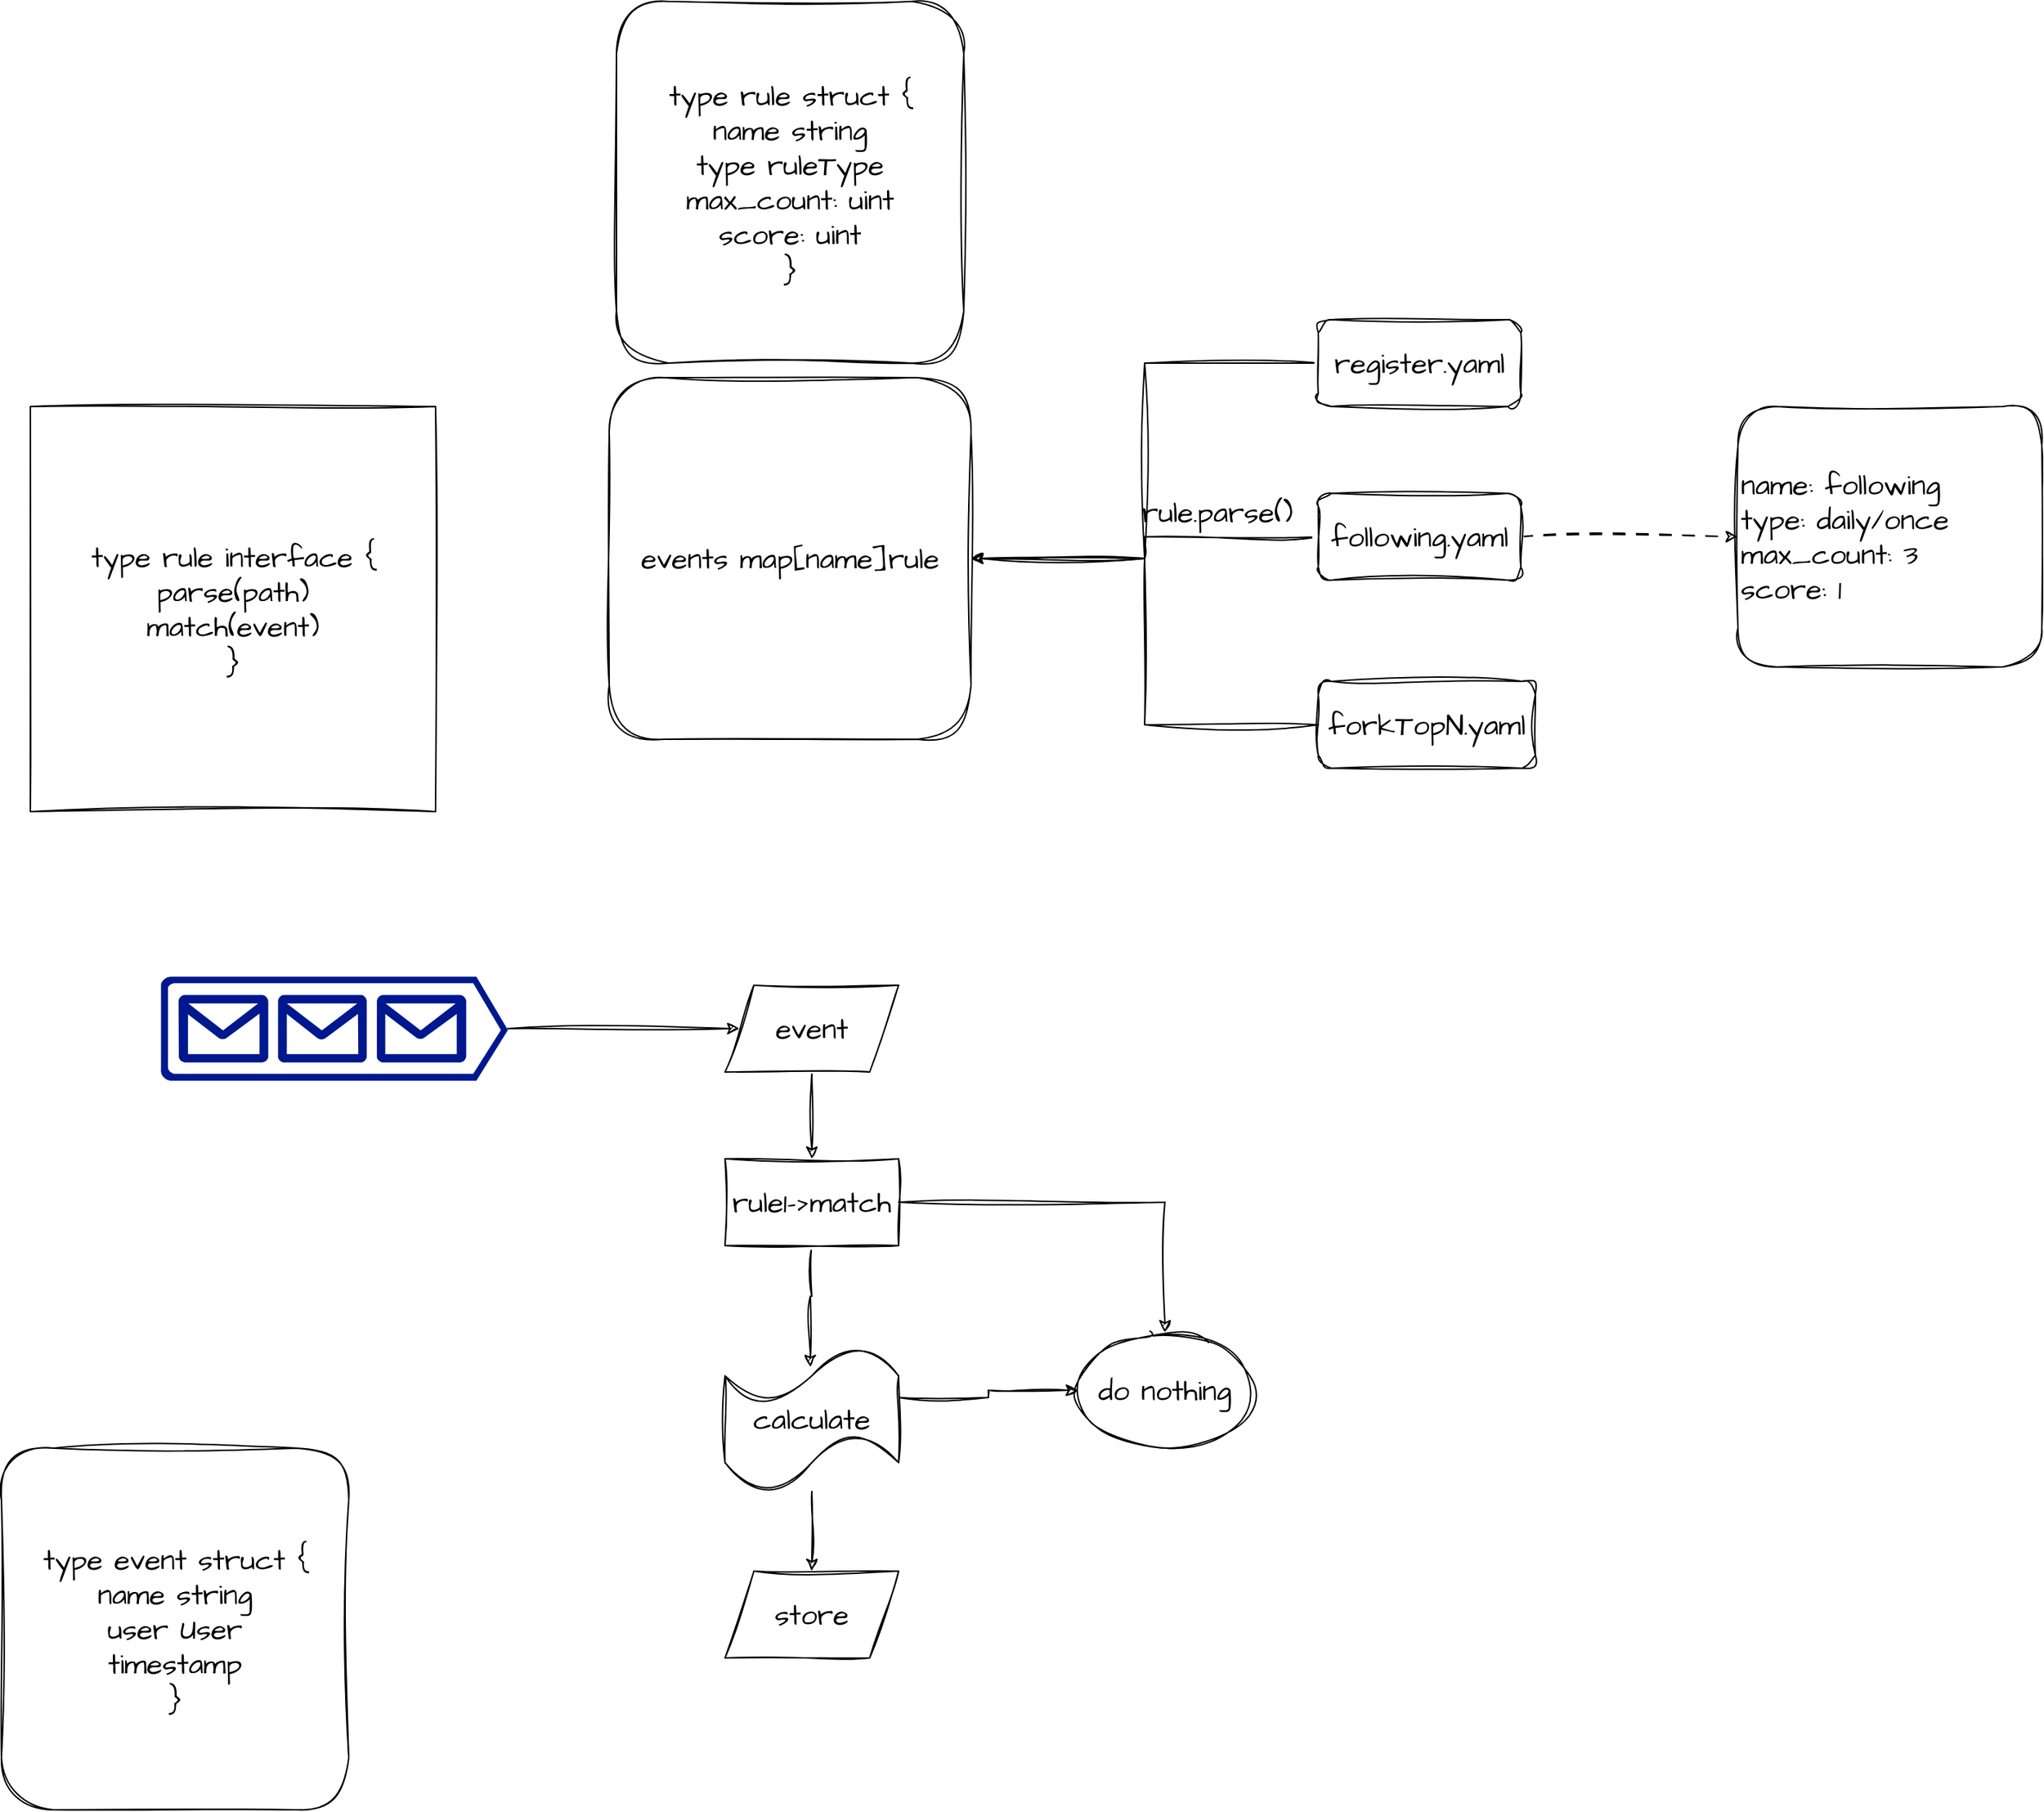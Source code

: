 <mxfile version="21.6.2" type="github">
  <diagram name="第 1 页" id="BolXNVVpIZIhIXVeaR8c">
    <mxGraphModel dx="2901" dy="2283" grid="1" gridSize="10" guides="1" tooltips="1" connect="1" arrows="1" fold="1" page="1" pageScale="1" pageWidth="827" pageHeight="1169" math="0" shadow="0">
      <root>
        <mxCell id="0" />
        <mxCell id="1" parent="0" />
        <mxCell id="87tInjC2edGsik2WXahm-5" style="edgeStyle=orthogonalEdgeStyle;rounded=0;sketch=1;hachureGap=4;jiggle=2;curveFitting=1;orthogonalLoop=1;jettySize=auto;html=1;fontFamily=Architects Daughter;fontSource=https%3A%2F%2Ffonts.googleapis.com%2Fcss%3Ffamily%3DArchitects%2BDaughter;fontSize=16;entryX=0.492;entryY=0.14;entryDx=0;entryDy=0;entryPerimeter=0;" parent="1" source="87tInjC2edGsik2WXahm-1" target="87tInjC2edGsik2WXahm-9" edge="1">
          <mxGeometry relative="1" as="geometry">
            <mxPoint x="230" y="400" as="targetPoint" />
          </mxGeometry>
        </mxCell>
        <mxCell id="x6LhOUr76Hx3rRvB5yDU-4" style="edgeStyle=orthogonalEdgeStyle;rounded=0;sketch=1;hachureGap=4;jiggle=2;curveFitting=1;orthogonalLoop=1;jettySize=auto;html=1;fontFamily=Architects Daughter;fontSource=https%3A%2F%2Ffonts.googleapis.com%2Fcss%3Ffamily%3DArchitects%2BDaughter;fontSize=16;" edge="1" parent="1" source="87tInjC2edGsik2WXahm-1" target="x6LhOUr76Hx3rRvB5yDU-3">
          <mxGeometry relative="1" as="geometry" />
        </mxCell>
        <mxCell id="87tInjC2edGsik2WXahm-1" value="rule1-&amp;gt;match" style="rounded=0;whiteSpace=wrap;html=1;sketch=1;hachureGap=4;jiggle=2;curveFitting=1;fontFamily=Architects Daughter;fontSource=https%3A%2F%2Ffonts.googleapis.com%2Fcss%3Ffamily%3DArchitects%2BDaughter;fontSize=20;" parent="1" vertex="1">
          <mxGeometry x="170" y="300" width="120" height="60" as="geometry" />
        </mxCell>
        <mxCell id="x6LhOUr76Hx3rRvB5yDU-5" style="edgeStyle=orthogonalEdgeStyle;rounded=0;sketch=1;hachureGap=4;jiggle=2;curveFitting=1;orthogonalLoop=1;jettySize=auto;html=1;fontFamily=Architects Daughter;fontSource=https%3A%2F%2Ffonts.googleapis.com%2Fcss%3Ffamily%3DArchitects%2BDaughter;fontSize=16;exitX=1;exitY=0.35;exitDx=0;exitDy=0;exitPerimeter=0;" edge="1" parent="1" source="87tInjC2edGsik2WXahm-9" target="x6LhOUr76Hx3rRvB5yDU-3">
          <mxGeometry relative="1" as="geometry">
            <mxPoint x="290" y="430" as="sourcePoint" />
          </mxGeometry>
        </mxCell>
        <mxCell id="87tInjC2edGsik2WXahm-4" style="edgeStyle=orthogonalEdgeStyle;rounded=0;sketch=1;hachureGap=4;jiggle=2;curveFitting=1;orthogonalLoop=1;jettySize=auto;html=1;fontFamily=Architects Daughter;fontSource=https%3A%2F%2Ffonts.googleapis.com%2Fcss%3Ffamily%3DArchitects%2BDaughter;fontSize=16;" parent="1" source="87tInjC2edGsik2WXahm-3" target="87tInjC2edGsik2WXahm-1" edge="1">
          <mxGeometry relative="1" as="geometry" />
        </mxCell>
        <mxCell id="87tInjC2edGsik2WXahm-3" value="event" style="shape=parallelogram;perimeter=parallelogramPerimeter;whiteSpace=wrap;html=1;fixedSize=1;sketch=1;hachureGap=4;jiggle=2;curveFitting=1;fontFamily=Architects Daughter;fontSource=https%3A%2F%2Ffonts.googleapis.com%2Fcss%3Ffamily%3DArchitects%2BDaughter;fontSize=20;" parent="1" vertex="1">
          <mxGeometry x="170" y="180" width="120" height="60" as="geometry" />
        </mxCell>
        <mxCell id="87tInjC2edGsik2WXahm-6" value="&lt;div&gt;type rule interface {&lt;/div&gt;&lt;div&gt;parse(path)&lt;br&gt;&lt;/div&gt;&lt;div&gt;match(event)&lt;/div&gt;&lt;div&gt;}&lt;br&gt;&lt;/div&gt;" style="whiteSpace=wrap;html=1;aspect=fixed;sketch=1;hachureGap=4;jiggle=2;curveFitting=1;fontFamily=Architects Daughter;fontSource=https%3A%2F%2Ffonts.googleapis.com%2Fcss%3Ffamily%3DArchitects%2BDaughter;fontSize=20;" parent="1" vertex="1">
          <mxGeometry x="-310" y="-220" width="280" height="280" as="geometry" />
        </mxCell>
        <mxCell id="x6LhOUr76Hx3rRvB5yDU-7" style="edgeStyle=orthogonalEdgeStyle;rounded=0;sketch=1;hachureGap=4;jiggle=2;curveFitting=1;orthogonalLoop=1;jettySize=auto;html=1;entryX=0.5;entryY=0;entryDx=0;entryDy=0;fontFamily=Architects Daughter;fontSource=https%3A%2F%2Ffonts.googleapis.com%2Fcss%3Ffamily%3DArchitects%2BDaughter;fontSize=16;" edge="1" parent="1" source="87tInjC2edGsik2WXahm-9" target="x6LhOUr76Hx3rRvB5yDU-6">
          <mxGeometry relative="1" as="geometry" />
        </mxCell>
        <mxCell id="87tInjC2edGsik2WXahm-9" value="calculate" style="shape=tape;whiteSpace=wrap;html=1;sketch=1;hachureGap=4;jiggle=2;curveFitting=1;fontFamily=Architects Daughter;fontSource=https%3A%2F%2Ffonts.googleapis.com%2Fcss%3Ffamily%3DArchitects%2BDaughter;fontSize=20;" parent="1" vertex="1">
          <mxGeometry x="170" y="430" width="120" height="100" as="geometry" />
        </mxCell>
        <mxCell id="87tInjC2edGsik2WXahm-10" value="&lt;div&gt;type event struct {&lt;/div&gt;&lt;div&gt;name string&lt;br&gt;&lt;/div&gt;&lt;div&gt;user User&lt;/div&gt;&lt;div&gt;timestamp&lt;/div&gt;&lt;div&gt;}&lt;br&gt;&lt;/div&gt;" style="rounded=1;whiteSpace=wrap;html=1;sketch=1;hachureGap=4;jiggle=2;curveFitting=1;fontFamily=Architects Daughter;fontSource=https%3A%2F%2Ffonts.googleapis.com%2Fcss%3Ffamily%3DArchitects%2BDaughter;fontSize=20;" parent="1" vertex="1">
          <mxGeometry x="-330" y="500" width="240" height="250" as="geometry" />
        </mxCell>
        <mxCell id="x6LhOUr76Hx3rRvB5yDU-3" value="do nothing" style="ellipse;whiteSpace=wrap;html=1;sketch=1;hachureGap=4;jiggle=2;curveFitting=1;fontFamily=Architects Daughter;fontSource=https%3A%2F%2Ffonts.googleapis.com%2Fcss%3Ffamily%3DArchitects%2BDaughter;fontSize=20;" vertex="1" parent="1">
          <mxGeometry x="414" y="420" width="120" height="80" as="geometry" />
        </mxCell>
        <mxCell id="x6LhOUr76Hx3rRvB5yDU-6" value="store" style="shape=parallelogram;perimeter=parallelogramPerimeter;whiteSpace=wrap;html=1;fixedSize=1;sketch=1;hachureGap=4;jiggle=2;curveFitting=1;fontFamily=Architects Daughter;fontSource=https%3A%2F%2Ffonts.googleapis.com%2Fcss%3Ffamily%3DArchitects%2BDaughter;fontSize=20;" vertex="1" parent="1">
          <mxGeometry x="170" y="585" width="120" height="60" as="geometry" />
        </mxCell>
        <mxCell id="x6LhOUr76Hx3rRvB5yDU-8" value="events map[name]rule" style="whiteSpace=wrap;html=1;aspect=fixed;sketch=1;hachureGap=4;jiggle=2;curveFitting=1;fontFamily=Architects Daughter;fontSource=https%3A%2F%2Ffonts.googleapis.com%2Fcss%3Ffamily%3DArchitects%2BDaughter;fontSize=20;rounded=1;" vertex="1" parent="1">
          <mxGeometry x="90" y="-240" width="250" height="250" as="geometry" />
        </mxCell>
        <mxCell id="x6LhOUr76Hx3rRvB5yDU-11" style="edgeStyle=orthogonalEdgeStyle;rounded=0;sketch=1;hachureGap=4;jiggle=2;curveFitting=1;orthogonalLoop=1;jettySize=auto;html=1;fontFamily=Architects Daughter;fontSource=https%3A%2F%2Ffonts.googleapis.com%2Fcss%3Ffamily%3DArchitects%2BDaughter;fontSize=16;" edge="1" parent="1" source="x6LhOUr76Hx3rRvB5yDU-9" target="x6LhOUr76Hx3rRvB5yDU-8">
          <mxGeometry relative="1" as="geometry" />
        </mxCell>
        <mxCell id="x6LhOUr76Hx3rRvB5yDU-9" value="register.yaml" style="rounded=1;whiteSpace=wrap;html=1;sketch=1;hachureGap=4;jiggle=2;curveFitting=1;fontFamily=Architects Daughter;fontSource=https%3A%2F%2Ffonts.googleapis.com%2Fcss%3Ffamily%3DArchitects%2BDaughter;fontSize=20;" vertex="1" parent="1">
          <mxGeometry x="580" y="-280" width="140" height="60" as="geometry" />
        </mxCell>
        <mxCell id="x6LhOUr76Hx3rRvB5yDU-12" style="edgeStyle=orthogonalEdgeStyle;rounded=0;sketch=1;hachureGap=4;jiggle=2;curveFitting=1;orthogonalLoop=1;jettySize=auto;html=1;fontFamily=Architects Daughter;fontSource=https%3A%2F%2Ffonts.googleapis.com%2Fcss%3Ffamily%3DArchitects%2BDaughter;fontSize=16;" edge="1" parent="1" source="x6LhOUr76Hx3rRvB5yDU-10" target="x6LhOUr76Hx3rRvB5yDU-8">
          <mxGeometry relative="1" as="geometry" />
        </mxCell>
        <mxCell id="x6LhOUr76Hx3rRvB5yDU-15" style="edgeStyle=orthogonalEdgeStyle;rounded=0;sketch=1;hachureGap=4;jiggle=2;curveFitting=1;orthogonalLoop=1;jettySize=auto;html=1;fontFamily=Architects Daughter;fontSource=https%3A%2F%2Ffonts.googleapis.com%2Fcss%3Ffamily%3DArchitects%2BDaughter;fontSize=16;dashed=1;dashPattern=8 8;" edge="1" parent="1" source="x6LhOUr76Hx3rRvB5yDU-10" target="x6LhOUr76Hx3rRvB5yDU-14">
          <mxGeometry relative="1" as="geometry" />
        </mxCell>
        <mxCell id="x6LhOUr76Hx3rRvB5yDU-10" value="following.yaml" style="rounded=1;whiteSpace=wrap;html=1;sketch=1;hachureGap=4;jiggle=2;curveFitting=1;fontFamily=Architects Daughter;fontSource=https%3A%2F%2Ffonts.googleapis.com%2Fcss%3Ffamily%3DArchitects%2BDaughter;fontSize=20;" vertex="1" parent="1">
          <mxGeometry x="580" y="-160" width="140" height="60" as="geometry" />
        </mxCell>
        <mxCell id="x6LhOUr76Hx3rRvB5yDU-13" value="rule.parse()" style="text;html=1;align=center;verticalAlign=middle;resizable=0;points=[];autosize=1;strokeColor=none;fillColor=none;fontSize=20;fontFamily=Architects Daughter;" vertex="1" parent="1">
          <mxGeometry x="445" y="-167" width="130" height="40" as="geometry" />
        </mxCell>
        <mxCell id="x6LhOUr76Hx3rRvB5yDU-14" value="&lt;div align=&quot;left&quot;&gt;name: following&lt;/div&gt;&lt;div align=&quot;left&quot;&gt;type: daily/once&lt;br&gt;&lt;/div&gt;&lt;div align=&quot;left&quot;&gt;max_count: 3&lt;br&gt;&lt;/div&gt;&lt;div align=&quot;left&quot;&gt;score: 1&lt;br&gt;&lt;/div&gt;" style="rounded=1;whiteSpace=wrap;html=1;sketch=1;hachureGap=4;jiggle=2;curveFitting=1;fontFamily=Architects Daughter;fontSource=https%3A%2F%2Ffonts.googleapis.com%2Fcss%3Ffamily%3DArchitects%2BDaughter;fontSize=20;align=left;" vertex="1" parent="1">
          <mxGeometry x="870" y="-220" width="210" height="180" as="geometry" />
        </mxCell>
        <mxCell id="x6LhOUr76Hx3rRvB5yDU-17" style="edgeStyle=orthogonalEdgeStyle;rounded=0;sketch=1;hachureGap=4;jiggle=2;curveFitting=1;orthogonalLoop=1;jettySize=auto;html=1;entryX=1;entryY=0.5;entryDx=0;entryDy=0;fontFamily=Architects Daughter;fontSource=https%3A%2F%2Ffonts.googleapis.com%2Fcss%3Ffamily%3DArchitects%2BDaughter;fontSize=16;" edge="1" parent="1" source="x6LhOUr76Hx3rRvB5yDU-16" target="x6LhOUr76Hx3rRvB5yDU-8">
          <mxGeometry relative="1" as="geometry" />
        </mxCell>
        <mxCell id="x6LhOUr76Hx3rRvB5yDU-16" value="forkTopN.yaml" style="rounded=1;whiteSpace=wrap;html=1;sketch=1;hachureGap=4;jiggle=2;curveFitting=1;fontFamily=Architects Daughter;fontSource=https%3A%2F%2Ffonts.googleapis.com%2Fcss%3Ffamily%3DArchitects%2BDaughter;fontSize=20;" vertex="1" parent="1">
          <mxGeometry x="580" y="-30" width="150" height="60" as="geometry" />
        </mxCell>
        <mxCell id="x6LhOUr76Hx3rRvB5yDU-19" style="edgeStyle=orthogonalEdgeStyle;rounded=0;sketch=1;hachureGap=4;jiggle=2;curveFitting=1;orthogonalLoop=1;jettySize=auto;html=1;entryX=0;entryY=0.5;entryDx=0;entryDy=0;fontFamily=Architects Daughter;fontSource=https%3A%2F%2Ffonts.googleapis.com%2Fcss%3Ffamily%3DArchitects%2BDaughter;fontSize=16;" edge="1" parent="1" source="x6LhOUr76Hx3rRvB5yDU-18" target="87tInjC2edGsik2WXahm-3">
          <mxGeometry relative="1" as="geometry" />
        </mxCell>
        <mxCell id="x6LhOUr76Hx3rRvB5yDU-18" value="" style="sketch=0;aspect=fixed;pointerEvents=1;shadow=0;dashed=0;html=1;strokeColor=none;labelPosition=center;verticalLabelPosition=bottom;verticalAlign=top;align=center;fillColor=#00188D;shape=mxgraph.azure.queue_generic;hachureGap=4;jiggle=2;curveFitting=1;fontFamily=Architects Daughter;fontSource=https%3A%2F%2Ffonts.googleapis.com%2Fcss%3Ffamily%3DArchitects%2BDaughter;fontSize=20;" vertex="1" parent="1">
          <mxGeometry x="-220" y="174" width="240" height="72" as="geometry" />
        </mxCell>
        <mxCell id="x6LhOUr76Hx3rRvB5yDU-20" value="&lt;div&gt;type rule struct {&lt;/div&gt;&lt;div&gt;name string&lt;/div&gt;&lt;div&gt;type ruleType&lt;/div&gt;&lt;div&gt;max_count: uint&lt;/div&gt;&lt;div&gt;score: uint&lt;br&gt;&lt;/div&gt;&lt;div&gt;}&lt;br&gt;&lt;/div&gt;" style="rounded=1;whiteSpace=wrap;html=1;sketch=1;hachureGap=4;jiggle=2;curveFitting=1;fontFamily=Architects Daughter;fontSource=https%3A%2F%2Ffonts.googleapis.com%2Fcss%3Ffamily%3DArchitects%2BDaughter;fontSize=20;" vertex="1" parent="1">
          <mxGeometry x="95" y="-500" width="240" height="250" as="geometry" />
        </mxCell>
      </root>
    </mxGraphModel>
  </diagram>
</mxfile>
